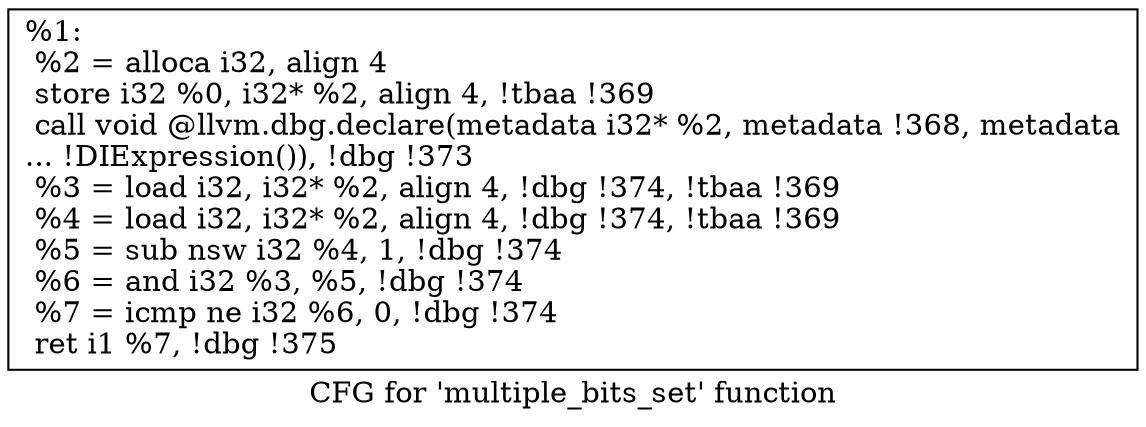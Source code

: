 digraph "CFG for 'multiple_bits_set' function" {
	label="CFG for 'multiple_bits_set' function";

	Node0x2444af0 [shape=record,label="{%1:\l  %2 = alloca i32, align 4\l  store i32 %0, i32* %2, align 4, !tbaa !369\l  call void @llvm.dbg.declare(metadata i32* %2, metadata !368, metadata\l... !DIExpression()), !dbg !373\l  %3 = load i32, i32* %2, align 4, !dbg !374, !tbaa !369\l  %4 = load i32, i32* %2, align 4, !dbg !374, !tbaa !369\l  %5 = sub nsw i32 %4, 1, !dbg !374\l  %6 = and i32 %3, %5, !dbg !374\l  %7 = icmp ne i32 %6, 0, !dbg !374\l  ret i1 %7, !dbg !375\l}"];
}
